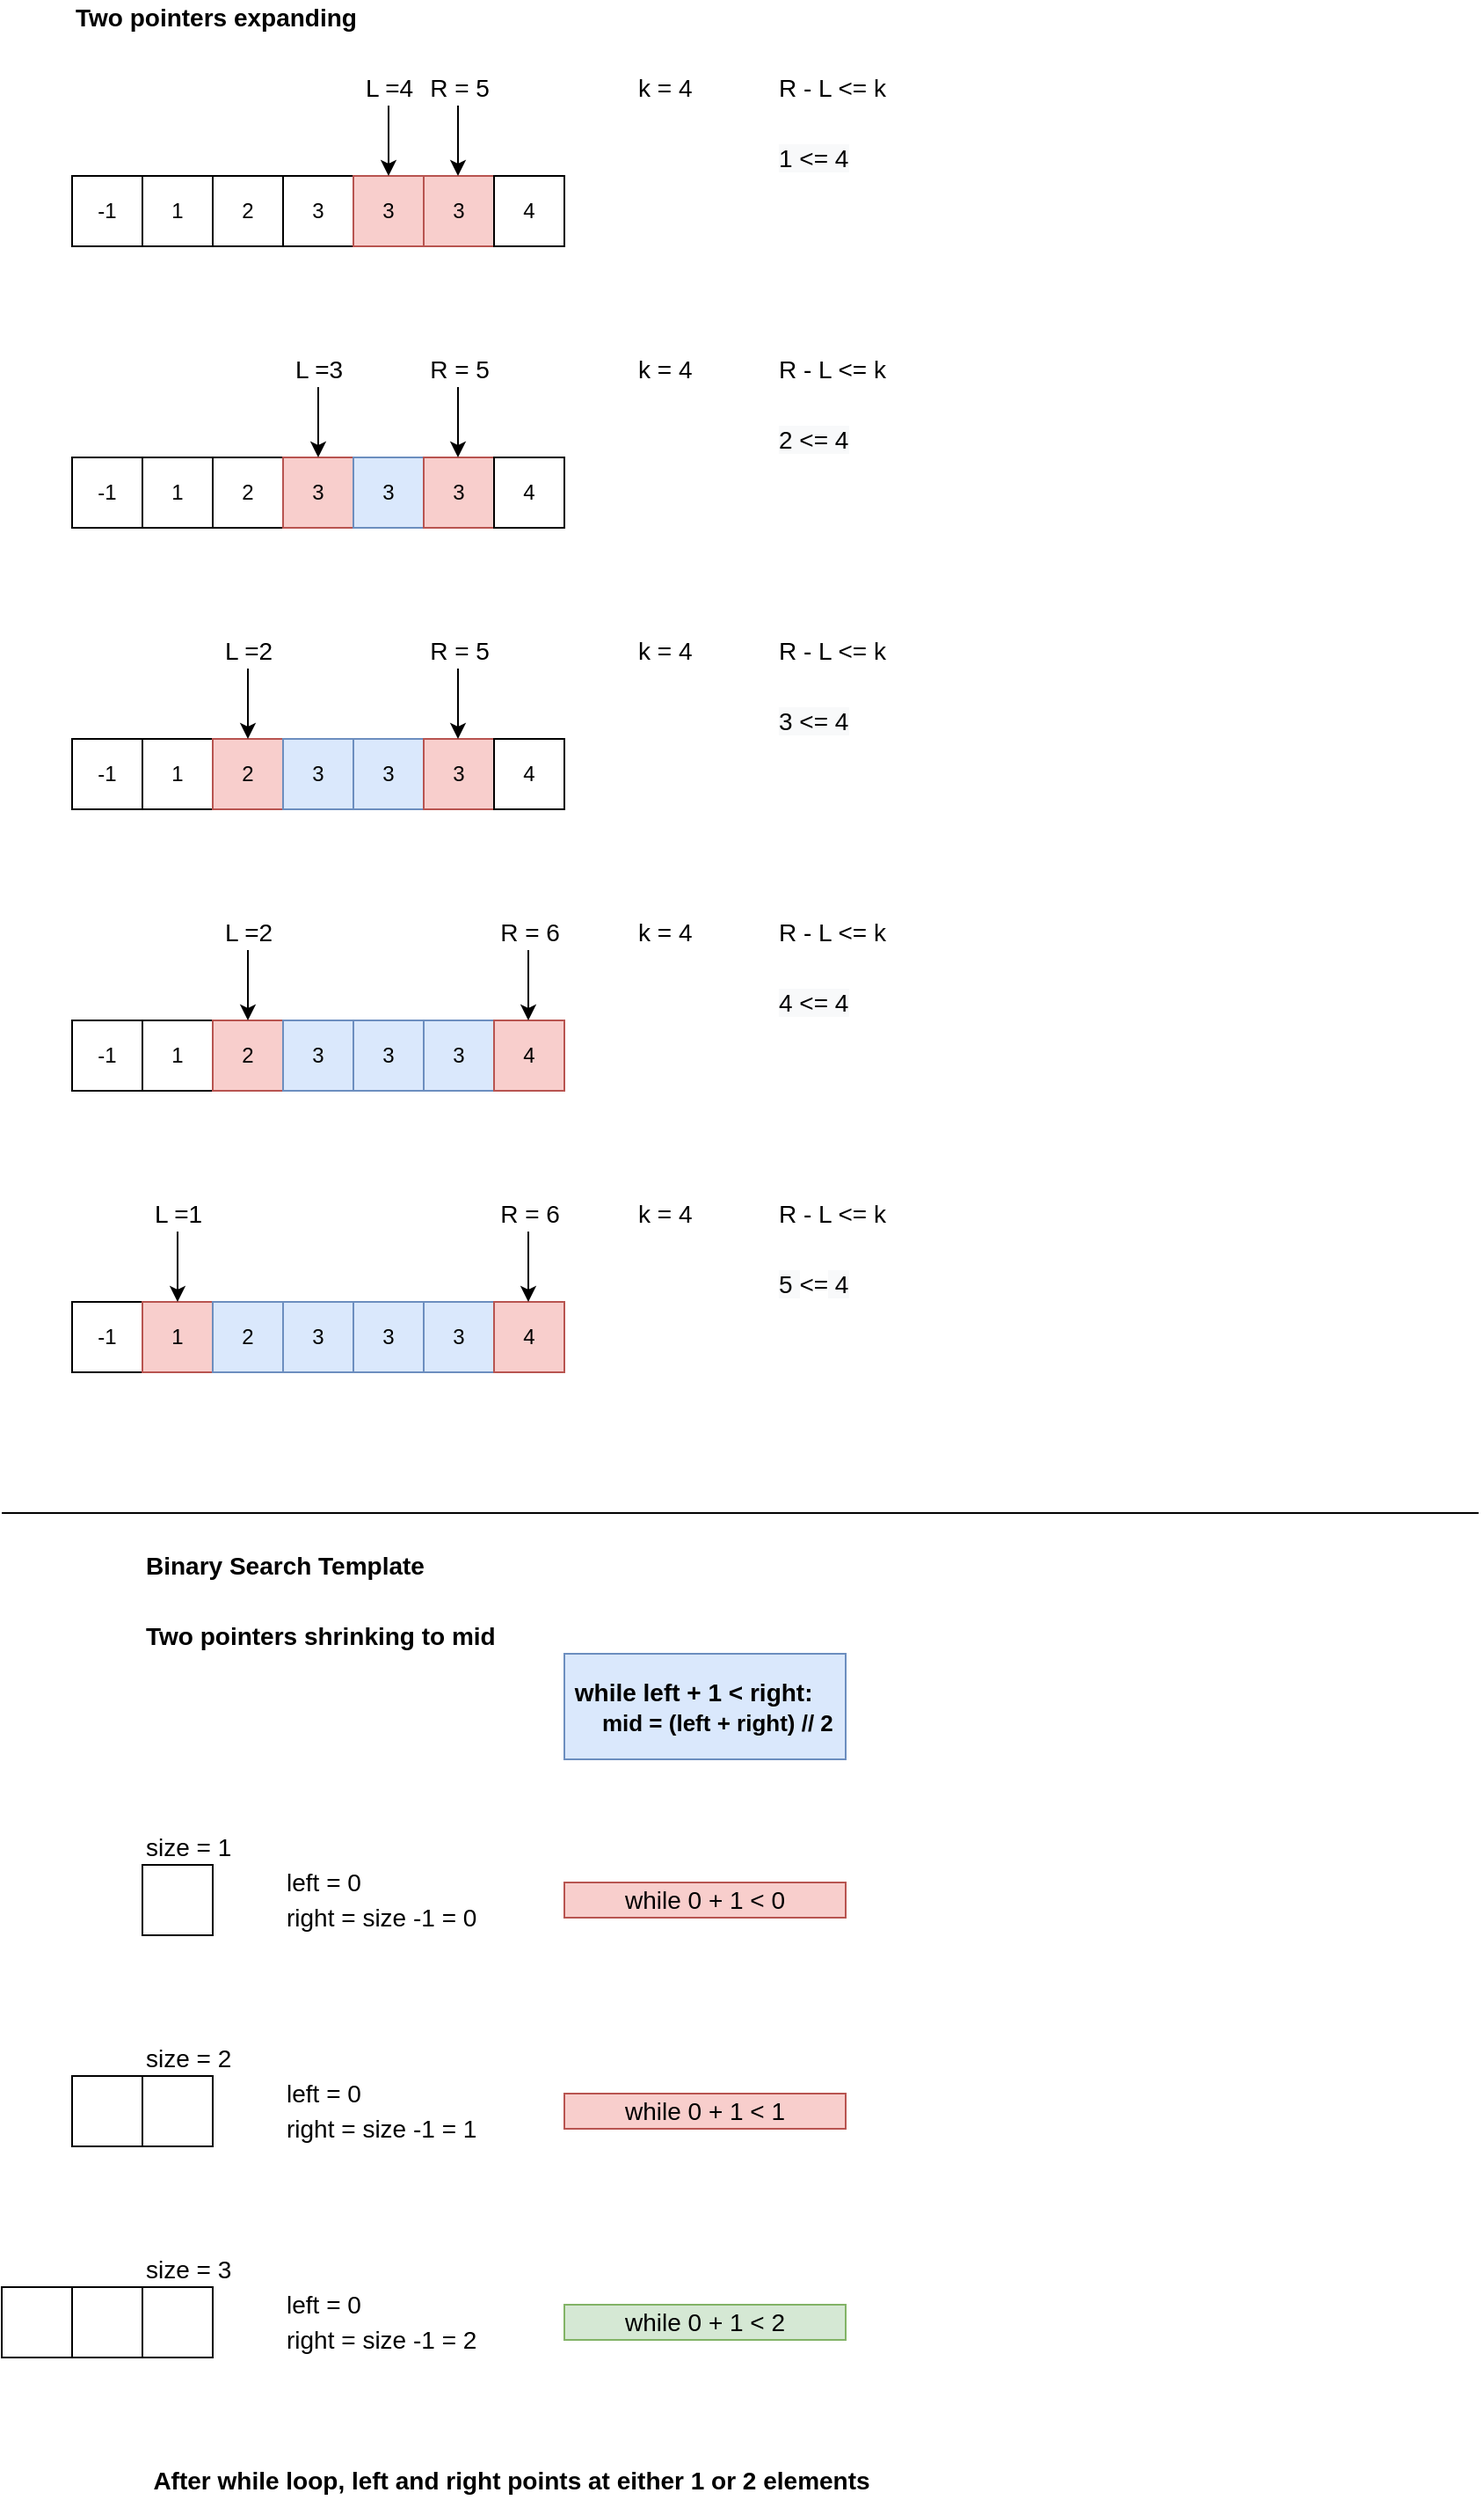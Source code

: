 <mxfile version="14.8.2" type="device"><diagram id="aIxena7wgy0oboyx9x_h" name="Page-1"><mxGraphModel dx="1422" dy="805" grid="1" gridSize="10" guides="1" tooltips="1" connect="1" arrows="1" fold="1" page="1" pageScale="1" pageWidth="850" pageHeight="1100" math="0" shadow="0"><root><mxCell id="0"/><mxCell id="1" parent="0"/><mxCell id="U3L2vitK13_mXOBBco69-1" value="-1" style="rounded=0;whiteSpace=wrap;html=1;" parent="1" vertex="1"><mxGeometry x="40" y="120" width="40" height="40" as="geometry"/></mxCell><mxCell id="U3L2vitK13_mXOBBco69-2" value="1" style="rounded=0;whiteSpace=wrap;html=1;" parent="1" vertex="1"><mxGeometry x="80" y="120" width="40" height="40" as="geometry"/></mxCell><mxCell id="U3L2vitK13_mXOBBco69-3" value="2" style="rounded=0;whiteSpace=wrap;html=1;" parent="1" vertex="1"><mxGeometry x="120" y="120" width="40" height="40" as="geometry"/></mxCell><mxCell id="U3L2vitK13_mXOBBco69-4" value="3" style="rounded=0;whiteSpace=wrap;html=1;" parent="1" vertex="1"><mxGeometry x="160" y="120" width="40" height="40" as="geometry"/></mxCell><mxCell id="U3L2vitK13_mXOBBco69-5" value="3" style="rounded=0;whiteSpace=wrap;html=1;fillColor=#f8cecc;strokeColor=#b85450;" parent="1" vertex="1"><mxGeometry x="200" y="120" width="40" height="40" as="geometry"/></mxCell><mxCell id="U3L2vitK13_mXOBBco69-6" value="3" style="rounded=0;whiteSpace=wrap;html=1;fillColor=#f8cecc;strokeColor=#b85450;" parent="1" vertex="1"><mxGeometry x="240" y="120" width="40" height="40" as="geometry"/></mxCell><mxCell id="U3L2vitK13_mXOBBco69-7" value="4" style="rounded=0;whiteSpace=wrap;html=1;" parent="1" vertex="1"><mxGeometry x="280" y="120" width="40" height="40" as="geometry"/></mxCell><mxCell id="U3L2vitK13_mXOBBco69-8" value="k = 4" style="text;html=1;strokeColor=none;fillColor=none;align=left;verticalAlign=middle;whiteSpace=wrap;rounded=0;fontSize=14;" parent="1" vertex="1"><mxGeometry x="360" y="60" width="40" height="20" as="geometry"/></mxCell><mxCell id="U3L2vitK13_mXOBBco69-9" value="L =4" style="endArrow=classic;html=1;fontSize=14;entryX=0.5;entryY=0;entryDx=0;entryDy=0;" parent="1" target="U3L2vitK13_mXOBBco69-5" edge="1"><mxGeometry x="-1" y="-10" width="50" height="50" relative="1" as="geometry"><mxPoint x="220" y="80" as="sourcePoint"/><mxPoint x="690" y="340" as="targetPoint"/><mxPoint x="10" y="-10" as="offset"/></mxGeometry></mxCell><mxCell id="U3L2vitK13_mXOBBco69-10" value="R = 5" style="endArrow=classic;html=1;fontSize=14;entryX=0.5;entryY=0;entryDx=0;entryDy=0;" parent="1" edge="1"><mxGeometry x="-1" y="-10" width="50" height="50" relative="1" as="geometry"><mxPoint x="259.5" y="80" as="sourcePoint"/><mxPoint x="259.5" y="120" as="targetPoint"/><mxPoint x="10" y="-10" as="offset"/></mxGeometry></mxCell><mxCell id="U3L2vitK13_mXOBBco69-11" value="R - L &amp;lt;= k" style="text;html=1;strokeColor=none;fillColor=none;align=left;verticalAlign=middle;whiteSpace=wrap;rounded=0;fontSize=14;" parent="1" vertex="1"><mxGeometry x="440" y="60" width="80" height="20" as="geometry"/></mxCell><mxCell id="U3L2vitK13_mXOBBco69-12" value="&lt;span style=&quot;color: rgb(0 , 0 , 0) ; font-family: &amp;#34;helvetica&amp;#34; ; font-size: 14px ; font-style: normal ; font-weight: 400 ; letter-spacing: normal ; text-indent: 0px ; text-transform: none ; word-spacing: 0px ; background-color: rgb(248 , 249 , 250) ; display: inline ; float: none&quot;&gt;1 &amp;lt;= 4&lt;/span&gt;" style="text;html=1;strokeColor=none;fillColor=none;align=left;verticalAlign=middle;whiteSpace=wrap;rounded=0;fontSize=14;" parent="1" vertex="1"><mxGeometry x="440" y="100" width="80" height="20" as="geometry"/></mxCell><mxCell id="U3L2vitK13_mXOBBco69-13" value="-1" style="rounded=0;whiteSpace=wrap;html=1;" parent="1" vertex="1"><mxGeometry x="40" y="280" width="40" height="40" as="geometry"/></mxCell><mxCell id="U3L2vitK13_mXOBBco69-14" value="1" style="rounded=0;whiteSpace=wrap;html=1;" parent="1" vertex="1"><mxGeometry x="80" y="280" width="40" height="40" as="geometry"/></mxCell><mxCell id="U3L2vitK13_mXOBBco69-15" value="2" style="rounded=0;whiteSpace=wrap;html=1;" parent="1" vertex="1"><mxGeometry x="120" y="280" width="40" height="40" as="geometry"/></mxCell><mxCell id="U3L2vitK13_mXOBBco69-16" value="3" style="rounded=0;whiteSpace=wrap;html=1;fillColor=#f8cecc;strokeColor=#b85450;" parent="1" vertex="1"><mxGeometry x="160" y="280" width="40" height="40" as="geometry"/></mxCell><mxCell id="U3L2vitK13_mXOBBco69-17" value="3" style="rounded=0;whiteSpace=wrap;html=1;fillColor=#dae8fc;strokeColor=#6c8ebf;" parent="1" vertex="1"><mxGeometry x="200" y="280" width="40" height="40" as="geometry"/></mxCell><mxCell id="U3L2vitK13_mXOBBco69-18" value="3" style="rounded=0;whiteSpace=wrap;html=1;fillColor=#f8cecc;strokeColor=#b85450;" parent="1" vertex="1"><mxGeometry x="240" y="280" width="40" height="40" as="geometry"/></mxCell><mxCell id="U3L2vitK13_mXOBBco69-19" value="4" style="rounded=0;whiteSpace=wrap;html=1;" parent="1" vertex="1"><mxGeometry x="280" y="280" width="40" height="40" as="geometry"/></mxCell><mxCell id="U3L2vitK13_mXOBBco69-20" value="k = 4" style="text;html=1;strokeColor=none;fillColor=none;align=left;verticalAlign=middle;whiteSpace=wrap;rounded=0;fontSize=14;" parent="1" vertex="1"><mxGeometry x="360" y="220" width="40" height="20" as="geometry"/></mxCell><mxCell id="U3L2vitK13_mXOBBco69-21" value="L =3" style="endArrow=classic;html=1;fontSize=14;entryX=0.5;entryY=0;entryDx=0;entryDy=0;" parent="1" edge="1"><mxGeometry x="-1" y="-10" width="50" height="50" relative="1" as="geometry"><mxPoint x="180" y="240" as="sourcePoint"/><mxPoint x="180" y="280" as="targetPoint"/><mxPoint x="10" y="-10" as="offset"/></mxGeometry></mxCell><mxCell id="U3L2vitK13_mXOBBco69-22" value="R = 5" style="endArrow=classic;html=1;fontSize=14;entryX=0.5;entryY=0;entryDx=0;entryDy=0;" parent="1" edge="1"><mxGeometry x="-1" y="-10" width="50" height="50" relative="1" as="geometry"><mxPoint x="259.5" y="240" as="sourcePoint"/><mxPoint x="259.5" y="280" as="targetPoint"/><mxPoint x="10" y="-10" as="offset"/></mxGeometry></mxCell><mxCell id="U3L2vitK13_mXOBBco69-23" value="R - L &amp;lt;= k" style="text;html=1;strokeColor=none;fillColor=none;align=left;verticalAlign=middle;whiteSpace=wrap;rounded=0;fontSize=14;" parent="1" vertex="1"><mxGeometry x="440" y="220" width="80" height="20" as="geometry"/></mxCell><mxCell id="U3L2vitK13_mXOBBco69-24" value="&lt;span style=&quot;color: rgb(0 , 0 , 0) ; font-family: &amp;#34;helvetica&amp;#34; ; font-size: 14px ; font-style: normal ; font-weight: 400 ; letter-spacing: normal ; text-indent: 0px ; text-transform: none ; word-spacing: 0px ; background-color: rgb(248 , 249 , 250) ; display: inline ; float: none&quot;&gt;2 &amp;lt;= 4&lt;/span&gt;" style="text;html=1;strokeColor=none;fillColor=none;align=left;verticalAlign=middle;whiteSpace=wrap;rounded=0;fontSize=14;" parent="1" vertex="1"><mxGeometry x="440" y="260" width="80" height="20" as="geometry"/></mxCell><mxCell id="U3L2vitK13_mXOBBco69-25" value="-1" style="rounded=0;whiteSpace=wrap;html=1;" parent="1" vertex="1"><mxGeometry x="40" y="440" width="40" height="40" as="geometry"/></mxCell><mxCell id="U3L2vitK13_mXOBBco69-26" value="1" style="rounded=0;whiteSpace=wrap;html=1;" parent="1" vertex="1"><mxGeometry x="80" y="440" width="40" height="40" as="geometry"/></mxCell><mxCell id="U3L2vitK13_mXOBBco69-27" value="2" style="rounded=0;whiteSpace=wrap;html=1;fillColor=#f8cecc;strokeColor=#b85450;" parent="1" vertex="1"><mxGeometry x="120" y="440" width="40" height="40" as="geometry"/></mxCell><mxCell id="U3L2vitK13_mXOBBco69-28" value="3" style="rounded=0;whiteSpace=wrap;html=1;fillColor=#dae8fc;strokeColor=#6c8ebf;" parent="1" vertex="1"><mxGeometry x="160" y="440" width="40" height="40" as="geometry"/></mxCell><mxCell id="U3L2vitK13_mXOBBco69-29" value="3" style="rounded=0;whiteSpace=wrap;html=1;fillColor=#dae8fc;strokeColor=#6c8ebf;" parent="1" vertex="1"><mxGeometry x="200" y="440" width="40" height="40" as="geometry"/></mxCell><mxCell id="U3L2vitK13_mXOBBco69-30" value="3" style="rounded=0;whiteSpace=wrap;html=1;fillColor=#f8cecc;strokeColor=#b85450;" parent="1" vertex="1"><mxGeometry x="240" y="440" width="40" height="40" as="geometry"/></mxCell><mxCell id="U3L2vitK13_mXOBBco69-31" value="4" style="rounded=0;whiteSpace=wrap;html=1;" parent="1" vertex="1"><mxGeometry x="280" y="440" width="40" height="40" as="geometry"/></mxCell><mxCell id="U3L2vitK13_mXOBBco69-32" value="k = 4" style="text;html=1;strokeColor=none;fillColor=none;align=left;verticalAlign=middle;whiteSpace=wrap;rounded=0;fontSize=14;" parent="1" vertex="1"><mxGeometry x="360" y="380" width="40" height="20" as="geometry"/></mxCell><mxCell id="U3L2vitK13_mXOBBco69-33" value="L =2" style="endArrow=classic;html=1;fontSize=14;entryX=0.5;entryY=0;entryDx=0;entryDy=0;" parent="1" edge="1"><mxGeometry x="-1" y="-10" width="50" height="50" relative="1" as="geometry"><mxPoint x="140" y="400" as="sourcePoint"/><mxPoint x="140" y="440" as="targetPoint"/><mxPoint x="10" y="-10" as="offset"/></mxGeometry></mxCell><mxCell id="U3L2vitK13_mXOBBco69-34" value="R = 5" style="endArrow=classic;html=1;fontSize=14;entryX=0.5;entryY=0;entryDx=0;entryDy=0;" parent="1" edge="1"><mxGeometry x="-1" y="-10" width="50" height="50" relative="1" as="geometry"><mxPoint x="259.5" y="400" as="sourcePoint"/><mxPoint x="259.5" y="440" as="targetPoint"/><mxPoint x="10" y="-10" as="offset"/></mxGeometry></mxCell><mxCell id="U3L2vitK13_mXOBBco69-35" value="R - L &amp;lt;= k" style="text;html=1;strokeColor=none;fillColor=none;align=left;verticalAlign=middle;whiteSpace=wrap;rounded=0;fontSize=14;" parent="1" vertex="1"><mxGeometry x="440" y="380" width="80" height="20" as="geometry"/></mxCell><mxCell id="U3L2vitK13_mXOBBco69-36" value="&lt;span style=&quot;color: rgb(0 , 0 , 0) ; font-family: &amp;#34;helvetica&amp;#34; ; font-size: 14px ; font-style: normal ; font-weight: 400 ; letter-spacing: normal ; text-indent: 0px ; text-transform: none ; word-spacing: 0px ; background-color: rgb(248 , 249 , 250) ; display: inline ; float: none&quot;&gt;3 &amp;lt;= 4&lt;/span&gt;" style="text;html=1;strokeColor=none;fillColor=none;align=left;verticalAlign=middle;whiteSpace=wrap;rounded=0;fontSize=14;" parent="1" vertex="1"><mxGeometry x="440" y="420" width="80" height="20" as="geometry"/></mxCell><mxCell id="U3L2vitK13_mXOBBco69-37" value="-1" style="rounded=0;whiteSpace=wrap;html=1;" parent="1" vertex="1"><mxGeometry x="40" y="600" width="40" height="40" as="geometry"/></mxCell><mxCell id="U3L2vitK13_mXOBBco69-38" value="1" style="rounded=0;whiteSpace=wrap;html=1;" parent="1" vertex="1"><mxGeometry x="80" y="600" width="40" height="40" as="geometry"/></mxCell><mxCell id="U3L2vitK13_mXOBBco69-39" value="2" style="rounded=0;whiteSpace=wrap;html=1;fillColor=#f8cecc;strokeColor=#b85450;" parent="1" vertex="1"><mxGeometry x="120" y="600" width="40" height="40" as="geometry"/></mxCell><mxCell id="U3L2vitK13_mXOBBco69-40" value="3" style="rounded=0;whiteSpace=wrap;html=1;fillColor=#dae8fc;strokeColor=#6c8ebf;" parent="1" vertex="1"><mxGeometry x="160" y="600" width="40" height="40" as="geometry"/></mxCell><mxCell id="U3L2vitK13_mXOBBco69-41" value="3" style="rounded=0;whiteSpace=wrap;html=1;fillColor=#dae8fc;strokeColor=#6c8ebf;" parent="1" vertex="1"><mxGeometry x="200" y="600" width="40" height="40" as="geometry"/></mxCell><mxCell id="U3L2vitK13_mXOBBco69-42" value="3" style="rounded=0;whiteSpace=wrap;html=1;fillColor=#dae8fc;strokeColor=#6c8ebf;" parent="1" vertex="1"><mxGeometry x="240" y="600" width="40" height="40" as="geometry"/></mxCell><mxCell id="U3L2vitK13_mXOBBco69-43" value="4" style="rounded=0;whiteSpace=wrap;html=1;fillColor=#f8cecc;strokeColor=#b85450;" parent="1" vertex="1"><mxGeometry x="280" y="600" width="40" height="40" as="geometry"/></mxCell><mxCell id="U3L2vitK13_mXOBBco69-44" value="k = 4" style="text;html=1;strokeColor=none;fillColor=none;align=left;verticalAlign=middle;whiteSpace=wrap;rounded=0;fontSize=14;" parent="1" vertex="1"><mxGeometry x="360" y="540" width="40" height="20" as="geometry"/></mxCell><mxCell id="U3L2vitK13_mXOBBco69-45" value="L =2" style="endArrow=classic;html=1;fontSize=14;entryX=0.5;entryY=0;entryDx=0;entryDy=0;" parent="1" edge="1"><mxGeometry x="-1" y="-10" width="50" height="50" relative="1" as="geometry"><mxPoint x="140" y="560" as="sourcePoint"/><mxPoint x="140" y="600" as="targetPoint"/><mxPoint x="10" y="-10" as="offset"/></mxGeometry></mxCell><mxCell id="U3L2vitK13_mXOBBco69-46" value="R = 6" style="endArrow=classic;html=1;fontSize=14;entryX=0.5;entryY=0;entryDx=0;entryDy=0;" parent="1" edge="1"><mxGeometry x="-1" y="-10" width="50" height="50" relative="1" as="geometry"><mxPoint x="299.5" y="560" as="sourcePoint"/><mxPoint x="299.5" y="600" as="targetPoint"/><mxPoint x="10" y="-10" as="offset"/></mxGeometry></mxCell><mxCell id="U3L2vitK13_mXOBBco69-47" value="R - L &amp;lt;= k" style="text;html=1;strokeColor=none;fillColor=none;align=left;verticalAlign=middle;whiteSpace=wrap;rounded=0;fontSize=14;" parent="1" vertex="1"><mxGeometry x="440" y="540" width="80" height="20" as="geometry"/></mxCell><mxCell id="U3L2vitK13_mXOBBco69-48" value="&lt;span style=&quot;color: rgb(0 , 0 , 0) ; font-family: &amp;#34;helvetica&amp;#34; ; font-size: 14px ; font-style: normal ; font-weight: 400 ; letter-spacing: normal ; text-indent: 0px ; text-transform: none ; word-spacing: 0px ; background-color: rgb(248 , 249 , 250) ; display: inline ; float: none&quot;&gt;4 &amp;lt;= 4&lt;/span&gt;" style="text;html=1;strokeColor=none;fillColor=none;align=left;verticalAlign=middle;whiteSpace=wrap;rounded=0;fontSize=14;" parent="1" vertex="1"><mxGeometry x="440" y="580" width="80" height="20" as="geometry"/></mxCell><mxCell id="U3L2vitK13_mXOBBco69-49" value="-1" style="rounded=0;whiteSpace=wrap;html=1;" parent="1" vertex="1"><mxGeometry x="40" y="760" width="40" height="40" as="geometry"/></mxCell><mxCell id="U3L2vitK13_mXOBBco69-50" value="1" style="rounded=0;whiteSpace=wrap;html=1;fillColor=#f8cecc;strokeColor=#b85450;" parent="1" vertex="1"><mxGeometry x="80" y="760" width="40" height="40" as="geometry"/></mxCell><mxCell id="U3L2vitK13_mXOBBco69-51" value="2" style="rounded=0;whiteSpace=wrap;html=1;fillColor=#dae8fc;strokeColor=#6c8ebf;" parent="1" vertex="1"><mxGeometry x="120" y="760" width="40" height="40" as="geometry"/></mxCell><mxCell id="U3L2vitK13_mXOBBco69-52" value="3" style="rounded=0;whiteSpace=wrap;html=1;fillColor=#dae8fc;strokeColor=#6c8ebf;" parent="1" vertex="1"><mxGeometry x="160" y="760" width="40" height="40" as="geometry"/></mxCell><mxCell id="U3L2vitK13_mXOBBco69-53" value="3" style="rounded=0;whiteSpace=wrap;html=1;fillColor=#dae8fc;strokeColor=#6c8ebf;" parent="1" vertex="1"><mxGeometry x="200" y="760" width="40" height="40" as="geometry"/></mxCell><mxCell id="U3L2vitK13_mXOBBco69-54" value="3" style="rounded=0;whiteSpace=wrap;html=1;fillColor=#dae8fc;strokeColor=#6c8ebf;" parent="1" vertex="1"><mxGeometry x="240" y="760" width="40" height="40" as="geometry"/></mxCell><mxCell id="U3L2vitK13_mXOBBco69-55" value="4" style="rounded=0;whiteSpace=wrap;html=1;fillColor=#f8cecc;strokeColor=#b85450;" parent="1" vertex="1"><mxGeometry x="280" y="760" width="40" height="40" as="geometry"/></mxCell><mxCell id="U3L2vitK13_mXOBBco69-56" value="k = 4" style="text;html=1;strokeColor=none;fillColor=none;align=left;verticalAlign=middle;whiteSpace=wrap;rounded=0;fontSize=14;" parent="1" vertex="1"><mxGeometry x="360" y="700" width="40" height="20" as="geometry"/></mxCell><mxCell id="U3L2vitK13_mXOBBco69-57" value="L =1" style="endArrow=classic;html=1;fontSize=14;entryX=0.5;entryY=0;entryDx=0;entryDy=0;" parent="1" edge="1"><mxGeometry x="-1" y="-10" width="50" height="50" relative="1" as="geometry"><mxPoint x="100" y="720" as="sourcePoint"/><mxPoint x="100" y="760" as="targetPoint"/><mxPoint x="10" y="-10" as="offset"/></mxGeometry></mxCell><mxCell id="U3L2vitK13_mXOBBco69-58" value="R = 6" style="endArrow=classic;html=1;fontSize=14;entryX=0.5;entryY=0;entryDx=0;entryDy=0;" parent="1" edge="1"><mxGeometry x="-1" y="-10" width="50" height="50" relative="1" as="geometry"><mxPoint x="299.5" y="720" as="sourcePoint"/><mxPoint x="299.5" y="760" as="targetPoint"/><mxPoint x="10" y="-10" as="offset"/></mxGeometry></mxCell><mxCell id="U3L2vitK13_mXOBBco69-59" value="R - L &amp;lt;= k" style="text;html=1;strokeColor=none;fillColor=none;align=left;verticalAlign=middle;whiteSpace=wrap;rounded=0;fontSize=14;" parent="1" vertex="1"><mxGeometry x="440" y="700" width="80" height="20" as="geometry"/></mxCell><mxCell id="U3L2vitK13_mXOBBco69-60" value="&lt;span style=&quot;color: rgb(0 , 0 , 0) ; font-family: &amp;#34;helvetica&amp;#34; ; font-size: 14px ; font-style: normal ; font-weight: 400 ; letter-spacing: normal ; text-indent: 0px ; text-transform: none ; word-spacing: 0px ; background-color: rgb(248 , 249 , 250) ; display: inline ; float: none&quot;&gt;5 &lt;/span&gt;&lt;span style=&quot;text-indent: 0px ; display: inline ; float: none&quot;&gt;&amp;lt;=&lt;/span&gt;&lt;span style=&quot;color: rgb(0 , 0 , 0) ; font-family: &amp;#34;helvetica&amp;#34; ; font-size: 14px ; font-style: normal ; font-weight: 400 ; letter-spacing: normal ; text-indent: 0px ; text-transform: none ; word-spacing: 0px ; background-color: rgb(248 , 249 , 250) ; display: inline ; float: none&quot;&gt; 4&lt;/span&gt;" style="text;html=1;strokeColor=none;fillColor=none;align=left;verticalAlign=middle;whiteSpace=wrap;rounded=0;fontSize=14;" parent="1" vertex="1"><mxGeometry x="440" y="740" width="80" height="20" as="geometry"/></mxCell><mxCell id="c0xLJ8vRTeDq8bjQZdg3-1" value="" style="endArrow=none;html=1;" edge="1" parent="1"><mxGeometry width="50" height="50" relative="1" as="geometry"><mxPoint y="880" as="sourcePoint"/><mxPoint x="840" y="880" as="targetPoint"/></mxGeometry></mxCell><mxCell id="c0xLJ8vRTeDq8bjQZdg3-2" value="" style="rounded=0;whiteSpace=wrap;html=1;" vertex="1" parent="1"><mxGeometry x="80" y="1080" width="40" height="40" as="geometry"/></mxCell><mxCell id="c0xLJ8vRTeDq8bjQZdg3-3" value="Binary Search Template" style="text;html=1;strokeColor=none;fillColor=none;align=left;verticalAlign=middle;whiteSpace=wrap;rounded=0;fontSize=14;fontStyle=1" vertex="1" parent="1"><mxGeometry x="80" y="900" width="200" height="20" as="geometry"/></mxCell><mxCell id="c0xLJ8vRTeDq8bjQZdg3-4" value="left = 0" style="text;html=1;strokeColor=none;fillColor=none;align=left;verticalAlign=middle;whiteSpace=wrap;rounded=0;fontSize=14;" vertex="1" parent="1"><mxGeometry x="160" y="1080" width="70" height="20" as="geometry"/></mxCell><mxCell id="c0xLJ8vRTeDq8bjQZdg3-5" value="size = 1" style="text;html=1;strokeColor=none;fillColor=none;align=left;verticalAlign=middle;whiteSpace=wrap;rounded=0;fontSize=14;" vertex="1" parent="1"><mxGeometry x="80" y="1060" width="80" height="20" as="geometry"/></mxCell><mxCell id="c0xLJ8vRTeDq8bjQZdg3-6" value="right = size -1 = 0" style="text;html=1;strokeColor=none;fillColor=none;align=left;verticalAlign=middle;whiteSpace=wrap;rounded=0;fontSize=14;" vertex="1" parent="1"><mxGeometry x="160" y="1100" width="160" height="20" as="geometry"/></mxCell><mxCell id="c0xLJ8vRTeDq8bjQZdg3-8" value="&amp;nbsp;while left + 1 &amp;lt; right:&lt;br&gt;&amp;nbsp; &amp;nbsp; &amp;nbsp;&lt;font style=&quot;font-size: 13px&quot;&gt;mid = (left + right) // 2&lt;/font&gt;" style="text;html=1;strokeColor=#6c8ebf;fillColor=#dae8fc;align=left;verticalAlign=middle;whiteSpace=wrap;rounded=0;fontSize=14;fontStyle=1" vertex="1" parent="1"><mxGeometry x="320" y="960" width="160" height="60" as="geometry"/></mxCell><mxCell id="c0xLJ8vRTeDq8bjQZdg3-9" value="while 0 + 1 &amp;lt; 0" style="text;html=1;strokeColor=#b85450;fillColor=#f8cecc;align=center;verticalAlign=middle;whiteSpace=wrap;rounded=0;fontSize=14;" vertex="1" parent="1"><mxGeometry x="320" y="1090" width="160" height="20" as="geometry"/></mxCell><mxCell id="c0xLJ8vRTeDq8bjQZdg3-10" value="" style="rounded=0;whiteSpace=wrap;html=1;" vertex="1" parent="1"><mxGeometry x="80" y="1200" width="40" height="40" as="geometry"/></mxCell><mxCell id="c0xLJ8vRTeDq8bjQZdg3-11" value="left = 0" style="text;html=1;strokeColor=none;fillColor=none;align=left;verticalAlign=middle;whiteSpace=wrap;rounded=0;fontSize=14;" vertex="1" parent="1"><mxGeometry x="160" y="1200" width="70" height="20" as="geometry"/></mxCell><mxCell id="c0xLJ8vRTeDq8bjQZdg3-12" value="size = 2" style="text;html=1;strokeColor=none;fillColor=none;align=left;verticalAlign=middle;whiteSpace=wrap;rounded=0;fontSize=14;" vertex="1" parent="1"><mxGeometry x="80" y="1180" width="80" height="20" as="geometry"/></mxCell><mxCell id="c0xLJ8vRTeDq8bjQZdg3-13" value="right = size -1 = 1" style="text;html=1;strokeColor=none;fillColor=none;align=left;verticalAlign=middle;whiteSpace=wrap;rounded=0;fontSize=14;" vertex="1" parent="1"><mxGeometry x="160" y="1220" width="160" height="20" as="geometry"/></mxCell><mxCell id="c0xLJ8vRTeDq8bjQZdg3-14" value="while 0 + 1 &amp;lt; 1" style="text;html=1;strokeColor=#b85450;fillColor=#f8cecc;align=center;verticalAlign=middle;whiteSpace=wrap;rounded=0;fontSize=14;" vertex="1" parent="1"><mxGeometry x="320" y="1210" width="160" height="20" as="geometry"/></mxCell><mxCell id="c0xLJ8vRTeDq8bjQZdg3-16" value="" style="rounded=0;whiteSpace=wrap;html=1;" vertex="1" parent="1"><mxGeometry x="40" y="1200" width="40" height="40" as="geometry"/></mxCell><mxCell id="c0xLJ8vRTeDq8bjQZdg3-17" value="" style="rounded=0;whiteSpace=wrap;html=1;" vertex="1" parent="1"><mxGeometry x="80" y="1320" width="40" height="40" as="geometry"/></mxCell><mxCell id="c0xLJ8vRTeDq8bjQZdg3-18" value="left = 0" style="text;html=1;strokeColor=none;fillColor=none;align=left;verticalAlign=middle;whiteSpace=wrap;rounded=0;fontSize=14;" vertex="1" parent="1"><mxGeometry x="160" y="1320" width="70" height="20" as="geometry"/></mxCell><mxCell id="c0xLJ8vRTeDq8bjQZdg3-19" value="size = 3" style="text;html=1;strokeColor=none;fillColor=none;align=left;verticalAlign=middle;whiteSpace=wrap;rounded=0;fontSize=14;" vertex="1" parent="1"><mxGeometry x="80" y="1300" width="80" height="20" as="geometry"/></mxCell><mxCell id="c0xLJ8vRTeDq8bjQZdg3-20" value="right = size -1 = 2" style="text;html=1;strokeColor=none;fillColor=none;align=left;verticalAlign=middle;whiteSpace=wrap;rounded=0;fontSize=14;" vertex="1" parent="1"><mxGeometry x="160" y="1340" width="160" height="20" as="geometry"/></mxCell><mxCell id="c0xLJ8vRTeDq8bjQZdg3-21" value="while 0 + 1 &amp;lt; 2" style="text;html=1;strokeColor=#82b366;fillColor=#d5e8d4;align=center;verticalAlign=middle;whiteSpace=wrap;rounded=0;fontSize=14;" vertex="1" parent="1"><mxGeometry x="320" y="1330" width="160" height="20" as="geometry"/></mxCell><mxCell id="c0xLJ8vRTeDq8bjQZdg3-22" value="" style="rounded=0;whiteSpace=wrap;html=1;" vertex="1" parent="1"><mxGeometry x="40" y="1320" width="40" height="40" as="geometry"/></mxCell><mxCell id="c0xLJ8vRTeDq8bjQZdg3-23" value="" style="rounded=0;whiteSpace=wrap;html=1;" vertex="1" parent="1"><mxGeometry y="1320" width="40" height="40" as="geometry"/></mxCell><mxCell id="c0xLJ8vRTeDq8bjQZdg3-24" value="Two pointers expanding" style="text;html=1;strokeColor=none;fillColor=none;align=left;verticalAlign=middle;whiteSpace=wrap;rounded=0;fontSize=14;fontStyle=1" vertex="1" parent="1"><mxGeometry x="40" y="20" width="200" height="20" as="geometry"/></mxCell><mxCell id="c0xLJ8vRTeDq8bjQZdg3-25" value="After while loop, left and right points at either 1 or 2 elements" style="text;html=1;strokeColor=none;fillColor=none;align=center;verticalAlign=middle;whiteSpace=wrap;rounded=0;fontSize=14;fontStyle=1" vertex="1" parent="1"><mxGeometry x="80" y="1420" width="420" height="20" as="geometry"/></mxCell><mxCell id="c0xLJ8vRTeDq8bjQZdg3-28" value="Two pointers shrinking to mid" style="text;html=1;strokeColor=none;fillColor=none;align=left;verticalAlign=middle;whiteSpace=wrap;rounded=0;fontSize=14;fontStyle=1" vertex="1" parent="1"><mxGeometry x="80" y="940" width="240" height="20" as="geometry"/></mxCell></root></mxGraphModel></diagram></mxfile>